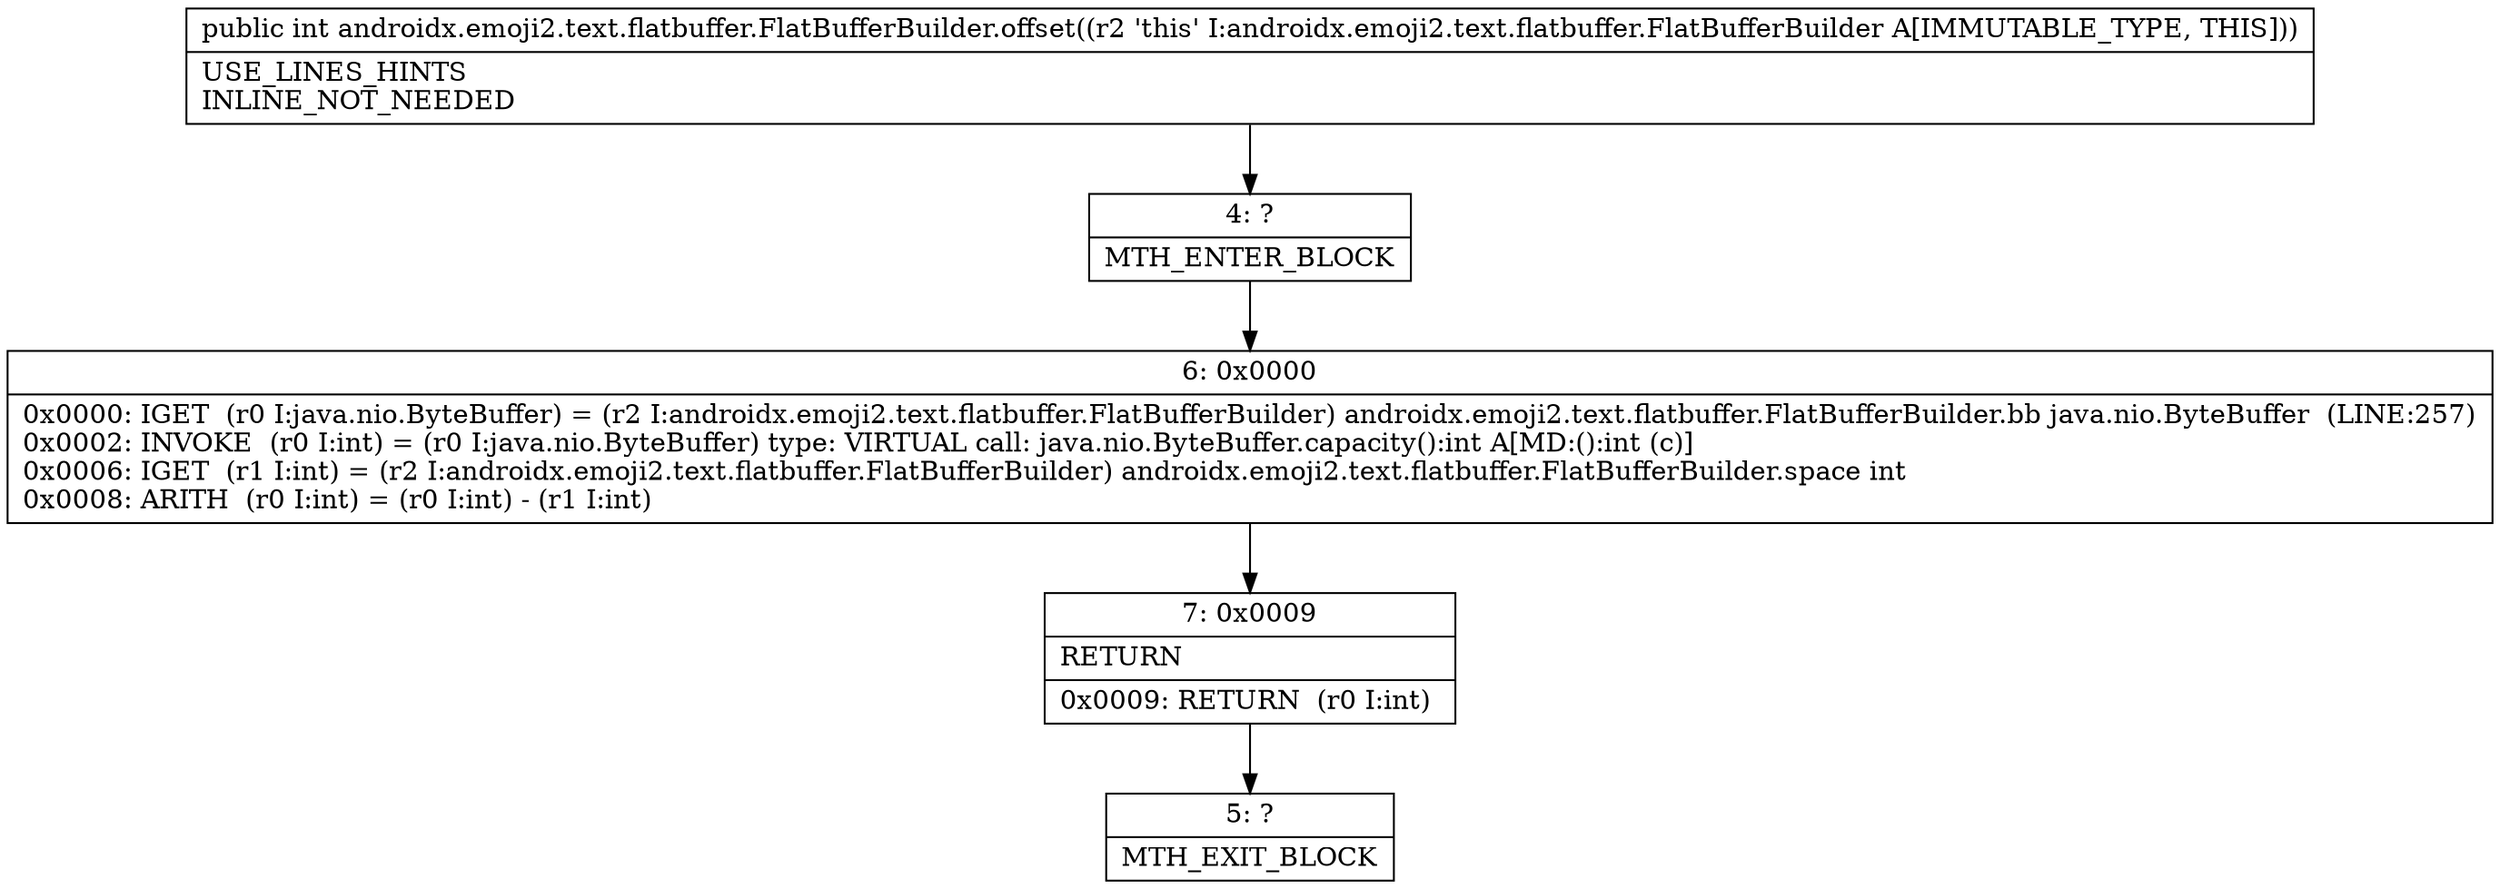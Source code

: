 digraph "CFG forandroidx.emoji2.text.flatbuffer.FlatBufferBuilder.offset()I" {
Node_4 [shape=record,label="{4\:\ ?|MTH_ENTER_BLOCK\l}"];
Node_6 [shape=record,label="{6\:\ 0x0000|0x0000: IGET  (r0 I:java.nio.ByteBuffer) = (r2 I:androidx.emoji2.text.flatbuffer.FlatBufferBuilder) androidx.emoji2.text.flatbuffer.FlatBufferBuilder.bb java.nio.ByteBuffer  (LINE:257)\l0x0002: INVOKE  (r0 I:int) = (r0 I:java.nio.ByteBuffer) type: VIRTUAL call: java.nio.ByteBuffer.capacity():int A[MD:():int (c)]\l0x0006: IGET  (r1 I:int) = (r2 I:androidx.emoji2.text.flatbuffer.FlatBufferBuilder) androidx.emoji2.text.flatbuffer.FlatBufferBuilder.space int \l0x0008: ARITH  (r0 I:int) = (r0 I:int) \- (r1 I:int) \l}"];
Node_7 [shape=record,label="{7\:\ 0x0009|RETURN\l|0x0009: RETURN  (r0 I:int) \l}"];
Node_5 [shape=record,label="{5\:\ ?|MTH_EXIT_BLOCK\l}"];
MethodNode[shape=record,label="{public int androidx.emoji2.text.flatbuffer.FlatBufferBuilder.offset((r2 'this' I:androidx.emoji2.text.flatbuffer.FlatBufferBuilder A[IMMUTABLE_TYPE, THIS]))  | USE_LINES_HINTS\lINLINE_NOT_NEEDED\l}"];
MethodNode -> Node_4;Node_4 -> Node_6;
Node_6 -> Node_7;
Node_7 -> Node_5;
}

